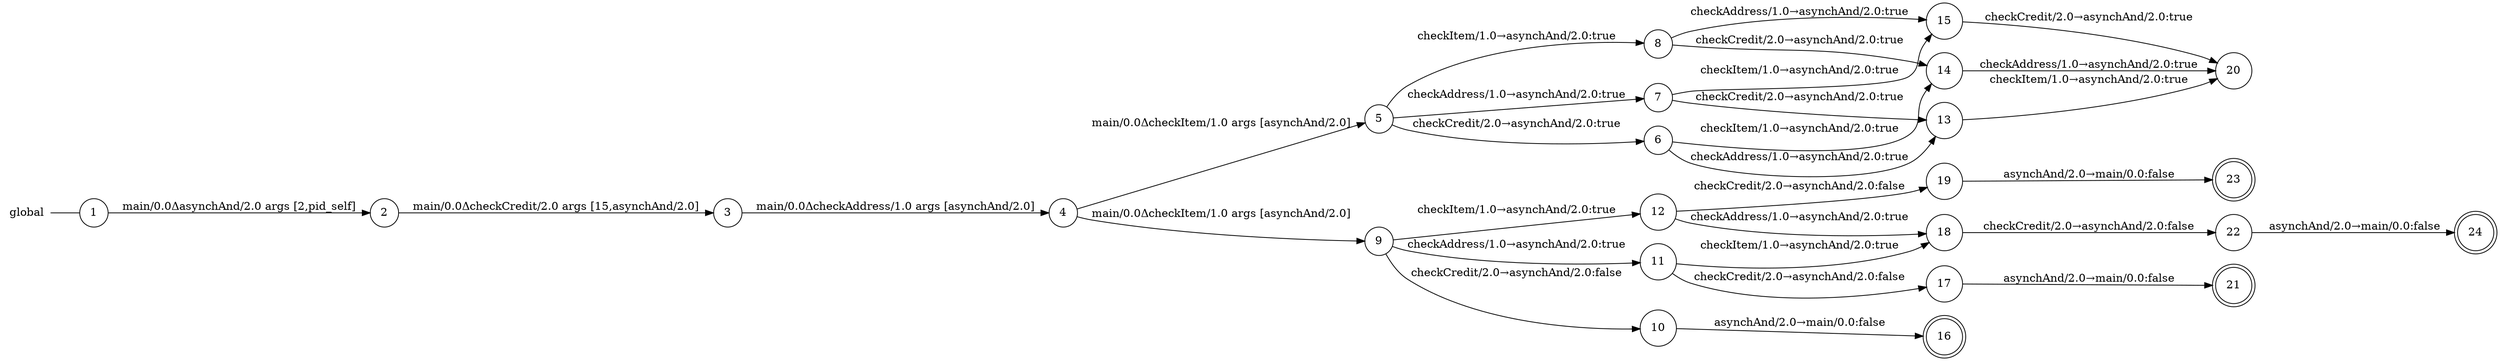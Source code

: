 digraph global {
	rankdir="LR";
	n_0 [label="global", shape="plaintext"];
	n_1 [id="20", shape=circle, label="20"];
	n_2 [id="23", shape=doublecircle, label="23"];
	n_3 [id="5", shape=circle, label="5"];
	n_4 [id="15", shape=circle, label="15"];
	n_5 [id="19", shape=circle, label="19"];
	n_6 [id="12", shape=circle, label="12"];
	n_7 [id="11", shape=circle, label="11"];
	n_8 [id="17", shape=circle, label="17"];
	n_9 [id="18", shape=circle, label="18"];
	n_10 [id="14", shape=circle, label="14"];
	n_11 [id="6", shape=circle, label="6"];
	n_12 [id="13", shape=circle, label="13"];
	n_13 [id="24", shape=doublecircle, label="24"];
	n_14 [id="10", shape=circle, label="10"];
	n_15 [id="22", shape=circle, label="22"];
	n_16 [id="1", shape=circle, label="1"];
	n_0 -> n_16 [arrowhead=none];
	n_17 [id="9", shape=circle, label="9"];
	n_18 [id="2", shape=circle, label="2"];
	n_19 [id="21", shape=doublecircle, label="21"];
	n_20 [id="8", shape=circle, label="8"];
	n_21 [id="4", shape=circle, label="4"];
	n_22 [id="7", shape=circle, label="7"];
	n_23 [id="3", shape=circle, label="3"];
	n_24 [id="16", shape=doublecircle, label="16"];

	n_4 -> n_1 [id="[$e|24]", label="checkCredit/2.0→asynchAnd/2.0:true"];
	n_22 -> n_12 [id="[$e|13]", label="checkCredit/2.0→asynchAnd/2.0:true"];
	n_6 -> n_9 [id="[$e|21]", label="checkAddress/1.0→asynchAnd/2.0:true"];
	n_14 -> n_24 [id="[$e|17]", label="asynchAnd/2.0→main/0.0:false"];
	n_5 -> n_2 [id="[$e|27]", label="asynchAnd/2.0→main/0.0:false"];
	n_12 -> n_1 [id="[$e|22]", label="checkItem/1.0→asynchAnd/2.0:true"];
	n_23 -> n_21 [id="[$e|2]", label="main/0.0ΔcheckAddress/1.0 args [asynchAnd/2.0]"];
	n_21 -> n_3 [id="[$e|3]", label="main/0.0ΔcheckItem/1.0 args [asynchAnd/2.0]"];
	n_15 -> n_13 [id="[$e|28]", label="asynchAnd/2.0→main/0.0:false"];
	n_21 -> n_17 [id="[$e|7]", label="main/0.0ΔcheckItem/1.0 args [asynchAnd/2.0]"];
	n_7 -> n_9 [id="[$e|19]", label="checkItem/1.0→asynchAnd/2.0:true"];
	n_17 -> n_14 [id="[$e|8]", label="checkCredit/2.0→asynchAnd/2.0:false"];
	n_11 -> n_10 [id="[$e|12]", label="checkItem/1.0→asynchAnd/2.0:true"];
	n_17 -> n_7 [id="[$e|9]", label="checkAddress/1.0→asynchAnd/2.0:true"];
	n_8 -> n_19 [id="[$e|25]", label="asynchAnd/2.0→main/0.0:false"];
	n_11 -> n_12 [id="[$e|11]", label="checkAddress/1.0→asynchAnd/2.0:true"];
	n_3 -> n_11 [id="[$e|4]", label="checkCredit/2.0→asynchAnd/2.0:true"];
	n_9 -> n_15 [id="[$e|26]", label="checkCredit/2.0→asynchAnd/2.0:false"];
	n_22 -> n_4 [id="[$e|14]", label="checkItem/1.0→asynchAnd/2.0:true"];
	n_6 -> n_5 [id="[$e|20]", label="checkCredit/2.0→asynchAnd/2.0:false"];
	n_20 -> n_4 [id="[$e|16]", label="checkAddress/1.0→asynchAnd/2.0:true"];
	n_16 -> n_18 [id="[$e|0]", label="main/0.0ΔasynchAnd/2.0 args [2,pid_self]"];
	n_7 -> n_8 [id="[$e|18]", label="checkCredit/2.0→asynchAnd/2.0:false"];
	n_20 -> n_10 [id="[$e|15]", label="checkCredit/2.0→asynchAnd/2.0:true"];
	n_17 -> n_6 [id="[$e|10]", label="checkItem/1.0→asynchAnd/2.0:true"];
	n_10 -> n_1 [id="[$e|23]", label="checkAddress/1.0→asynchAnd/2.0:true"];
	n_3 -> n_20 [id="[$e|6]", label="checkItem/1.0→asynchAnd/2.0:true"];
	n_3 -> n_22 [id="[$e|5]", label="checkAddress/1.0→asynchAnd/2.0:true"];
	n_18 -> n_23 [id="[$e|1]", label="main/0.0ΔcheckCredit/2.0 args [15,asynchAnd/2.0]"];
}
